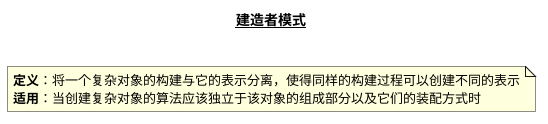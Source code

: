 @startuml
title __**建造者模式**__\n

note as N1
**定义**：将一个复杂对象的构建与它的表示分离，使得同样的构建过程可以创建不同的表示
**适用**：当创建复杂对象的算法应该独立于该对象的组成部分以及它们的装配方式时
end note

newpage

abstract class Builder
class ConcreteBuilder
class Director

Director : createProduct()
Builder : + buildPart()
Builder : + getResult()
ConcreteBuilder : + buildPart()
ConcreteBuilder : + Product getResult()

ConcreteBuilder -up-|> Builder
Director o-right-> Builder
Client .right.> Director
ConcreteBuilder .right.> Product

note as bn
为创建一个Product对象
的各个部件指定的抽象接口
end note
Builder -right-> bn

note as dn
指挥者，是构建一个使用Builder接口的对象
end note
Director -up-> dn

note as cbn
具体建造者，实现Builder接口，构造和装配各个部件
end note
ConcreteBuilder --> cbn

note as pn
具体产品
end note
Product --> pn

@enduml